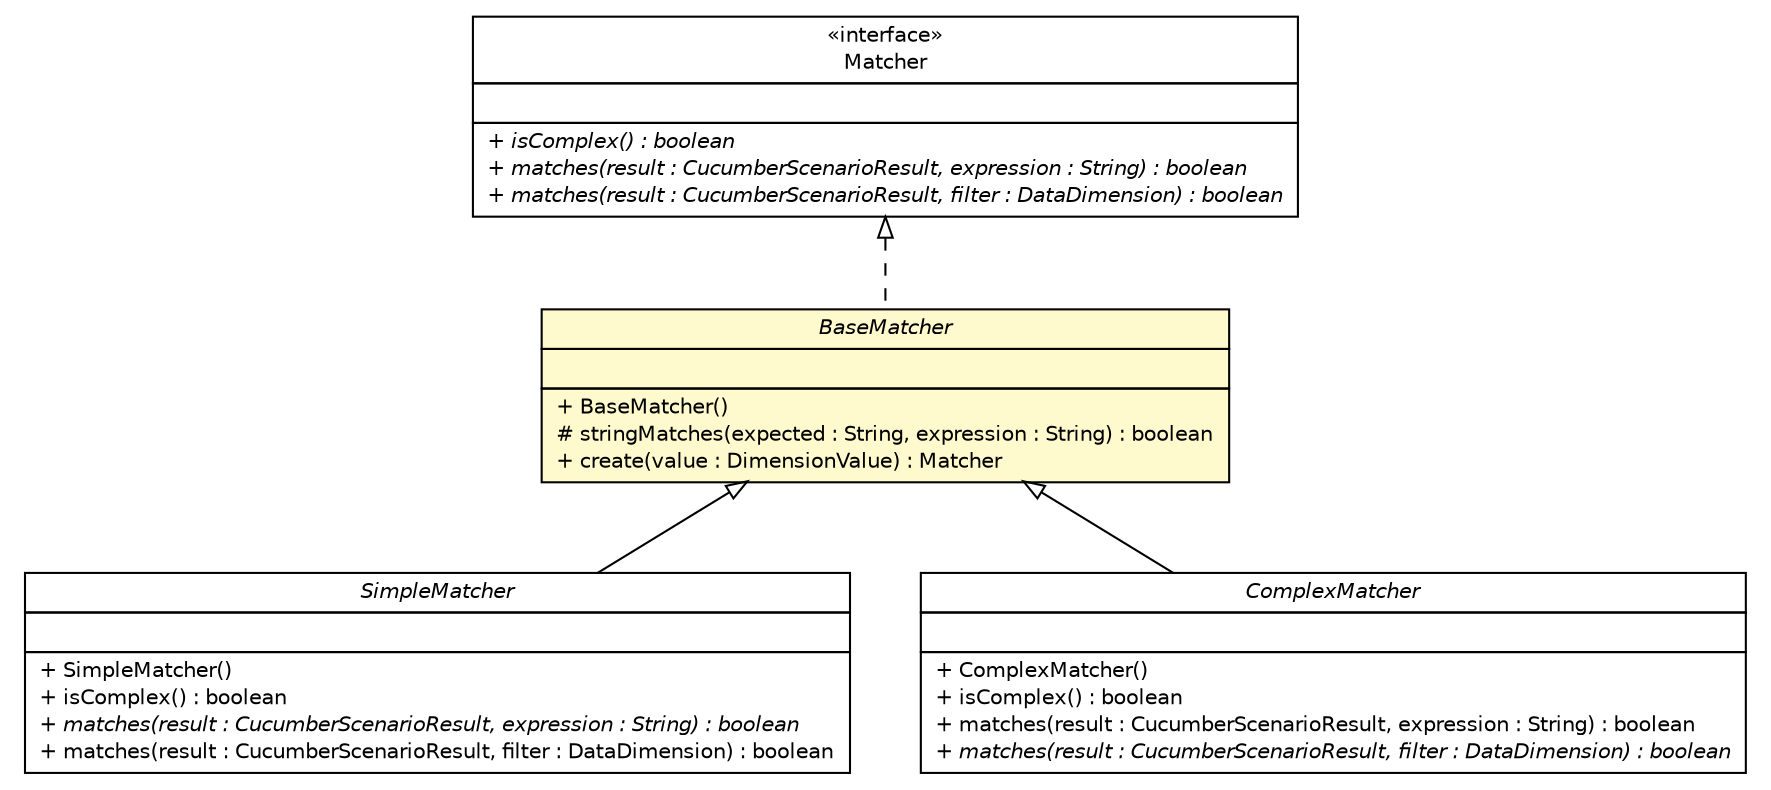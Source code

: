 #!/usr/local/bin/dot
#
# Class diagram 
# Generated by UMLGraph version R5_6 (http://www.umlgraph.org/)
#

digraph G {
	edge [fontname="Helvetica",fontsize=10,labelfontname="Helvetica",labelfontsize=10];
	node [fontname="Helvetica",fontsize=10,shape=plaintext];
	nodesep=0.25;
	ranksep=0.5;
	// com.github.mkolisnyk.cucumber.reporting.types.breakdown.matchers.SimpleMatcher
	c2134 [label=<<table title="com.github.mkolisnyk.cucumber.reporting.types.breakdown.matchers.SimpleMatcher" border="0" cellborder="1" cellspacing="0" cellpadding="2" port="p" href="./SimpleMatcher.html">
		<tr><td><table border="0" cellspacing="0" cellpadding="1">
<tr><td align="center" balign="center"><font face="Helvetica-Oblique"> SimpleMatcher </font></td></tr>
		</table></td></tr>
		<tr><td><table border="0" cellspacing="0" cellpadding="1">
<tr><td align="left" balign="left">  </td></tr>
		</table></td></tr>
		<tr><td><table border="0" cellspacing="0" cellpadding="1">
<tr><td align="left" balign="left"> + SimpleMatcher() </td></tr>
<tr><td align="left" balign="left"> + isComplex() : boolean </td></tr>
<tr><td align="left" balign="left"><font face="Helvetica-Oblique" point-size="10.0"> + matches(result : CucumberScenarioResult, expression : String) : boolean </font></td></tr>
<tr><td align="left" balign="left"> + matches(result : CucumberScenarioResult, filter : DataDimension) : boolean </td></tr>
		</table></td></tr>
		</table>>, URL="./SimpleMatcher.html", fontname="Helvetica", fontcolor="black", fontsize=10.0];
	// com.github.mkolisnyk.cucumber.reporting.types.breakdown.matchers.Matcher
	c2138 [label=<<table title="com.github.mkolisnyk.cucumber.reporting.types.breakdown.matchers.Matcher" border="0" cellborder="1" cellspacing="0" cellpadding="2" port="p" href="./Matcher.html">
		<tr><td><table border="0" cellspacing="0" cellpadding="1">
<tr><td align="center" balign="center"> &#171;interface&#187; </td></tr>
<tr><td align="center" balign="center"> Matcher </td></tr>
		</table></td></tr>
		<tr><td><table border="0" cellspacing="0" cellpadding="1">
<tr><td align="left" balign="left">  </td></tr>
		</table></td></tr>
		<tr><td><table border="0" cellspacing="0" cellpadding="1">
<tr><td align="left" balign="left"><font face="Helvetica-Oblique" point-size="10.0"> + isComplex() : boolean </font></td></tr>
<tr><td align="left" balign="left"><font face="Helvetica-Oblique" point-size="10.0"> + matches(result : CucumberScenarioResult, expression : String) : boolean </font></td></tr>
<tr><td align="left" balign="left"><font face="Helvetica-Oblique" point-size="10.0"> + matches(result : CucumberScenarioResult, filter : DataDimension) : boolean </font></td></tr>
		</table></td></tr>
		</table>>, URL="./Matcher.html", fontname="Helvetica", fontcolor="black", fontsize=10.0];
	// com.github.mkolisnyk.cucumber.reporting.types.breakdown.matchers.ComplexMatcher
	c2143 [label=<<table title="com.github.mkolisnyk.cucumber.reporting.types.breakdown.matchers.ComplexMatcher" border="0" cellborder="1" cellspacing="0" cellpadding="2" port="p" href="./ComplexMatcher.html">
		<tr><td><table border="0" cellspacing="0" cellpadding="1">
<tr><td align="center" balign="center"><font face="Helvetica-Oblique"> ComplexMatcher </font></td></tr>
		</table></td></tr>
		<tr><td><table border="0" cellspacing="0" cellpadding="1">
<tr><td align="left" balign="left">  </td></tr>
		</table></td></tr>
		<tr><td><table border="0" cellspacing="0" cellpadding="1">
<tr><td align="left" balign="left"> + ComplexMatcher() </td></tr>
<tr><td align="left" balign="left"> + isComplex() : boolean </td></tr>
<tr><td align="left" balign="left"> + matches(result : CucumberScenarioResult, expression : String) : boolean </td></tr>
<tr><td align="left" balign="left"><font face="Helvetica-Oblique" point-size="10.0"> + matches(result : CucumberScenarioResult, filter : DataDimension) : boolean </font></td></tr>
		</table></td></tr>
		</table>>, URL="./ComplexMatcher.html", fontname="Helvetica", fontcolor="black", fontsize=10.0];
	// com.github.mkolisnyk.cucumber.reporting.types.breakdown.matchers.BaseMatcher
	c2144 [label=<<table title="com.github.mkolisnyk.cucumber.reporting.types.breakdown.matchers.BaseMatcher" border="0" cellborder="1" cellspacing="0" cellpadding="2" port="p" bgcolor="lemonChiffon" href="./BaseMatcher.html">
		<tr><td><table border="0" cellspacing="0" cellpadding="1">
<tr><td align="center" balign="center"><font face="Helvetica-Oblique"> BaseMatcher </font></td></tr>
		</table></td></tr>
		<tr><td><table border="0" cellspacing="0" cellpadding="1">
<tr><td align="left" balign="left">  </td></tr>
		</table></td></tr>
		<tr><td><table border="0" cellspacing="0" cellpadding="1">
<tr><td align="left" balign="left"> + BaseMatcher() </td></tr>
<tr><td align="left" balign="left"> # stringMatches(expected : String, expression : String) : boolean </td></tr>
<tr><td align="left" balign="left"> + create(value : DimensionValue) : Matcher </td></tr>
		</table></td></tr>
		</table>>, URL="./BaseMatcher.html", fontname="Helvetica", fontcolor="black", fontsize=10.0];
	//com.github.mkolisnyk.cucumber.reporting.types.breakdown.matchers.SimpleMatcher extends com.github.mkolisnyk.cucumber.reporting.types.breakdown.matchers.BaseMatcher
	c2144:p -> c2134:p [dir=back,arrowtail=empty];
	//com.github.mkolisnyk.cucumber.reporting.types.breakdown.matchers.ComplexMatcher extends com.github.mkolisnyk.cucumber.reporting.types.breakdown.matchers.BaseMatcher
	c2144:p -> c2143:p [dir=back,arrowtail=empty];
	//com.github.mkolisnyk.cucumber.reporting.types.breakdown.matchers.BaseMatcher implements com.github.mkolisnyk.cucumber.reporting.types.breakdown.matchers.Matcher
	c2138:p -> c2144:p [dir=back,arrowtail=empty,style=dashed];
}

